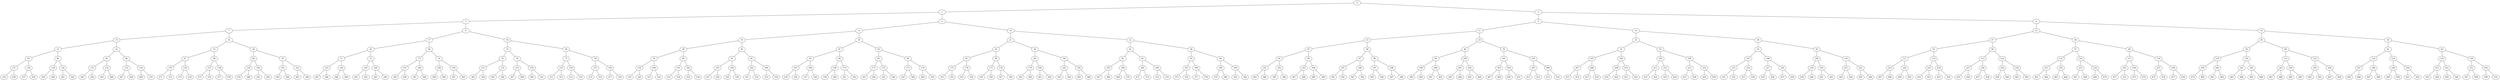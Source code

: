 graph G {
0;
1;
2;
3;
4;
5;
6;
7;
8;
9;
10;
11;
12;
13;
14;
15;
16;
17;
18;
19;
20;
21;
22;
23;
24;
25;
26;
27;
28;
29;
30;
31;
32;
33;
34;
35;
36;
37;
38;
39;
40;
41;
42;
43;
44;
45;
46;
47;
48;
49;
50;
51;
52;
53;
54;
55;
56;
57;
58;
59;
60;
61;
62;
63;
64;
65;
66;
67;
68;
69;
70;
71;
72;
73;
74;
75;
76;
77;
78;
79;
80;
81;
82;
83;
84;
85;
86;
87;
88;
89;
90;
91;
92;
93;
94;
95;
96;
97;
98;
99;
100;
101;
102;
103;
104;
105;
106;
107;
108;
109;
110;
111;
112;
113;
114;
115;
116;
117;
118;
119;
120;
121;
122;
123;
124;
125;
126;
127;
128;
129;
130;
131;
132;
133;
134;
135;
136;
137;
138;
139;
140;
141;
142;
143;
144;
145;
146;
147;
148;
149;
150;
151;
152;
153;
154;
155;
156;
157;
158;
159;
160;
161;
162;
163;
164;
165;
166;
167;
168;
169;
170;
171;
172;
173;
174;
175;
176;
177;
178;
179;
180;
181;
182;
183;
184;
185;
186;
187;
188;
189;
190;
191;
192;
193;
194;
195;
196;
197;
198;
199;
200;
201;
202;
203;
204;
205;
206;
207;
208;
209;
210;
211;
212;
213;
214;
215;
216;
217;
218;
219;
220;
221;
222;
223;
224;
225;
226;
227;
228;
229;
230;
231;
232;
233;
234;
235;
236;
237;
238;
239;
240;
241;
242;
243;
244;
245;
246;
247;
248;
249;
250;
251;
252;
253;
254;
255;
256;
257;
258;
259;
260;
261;
262;
263;
264;
265;
266;
267;
268;
269;
270;
271;
272;
273;
274;
275;
276;
277;
278;
279;
280;
281;
282;
283;
284;
285;
286;
287;
288;
289;
290;
291;
292;
293;
294;
295;
296;
297;
298;
299;
300;
301;
302;
303;
304;
305;
306;
307;
308;
309;
310;
311;
312;
313;
314;
315;
316;
317;
318;
319;
320;
321;
322;
323;
324;
325;
326;
327;
328;
329;
330;
331;
332;
333;
334;
335;
336;
337;
338;
339;
340;
341;
342;
343;
344;
345;
346;
347;
348;
349;
350;
351;
352;
353;
354;
355;
356;
357;
358;
359;
360;
361;
362;
363;
364;
365;
366;
367;
368;
369;
370;
371;
372;
373;
374;
375;
376;
377;
378;
379;
380;
381;
382;
383;
384;
385;
386;
387;
388;
389;
390;
391;
392;
393;
394;
395;
396;
397;
398;
399;
400;
401;
402;
403;
404;
405;
406;
407;
408;
409;
410;
411;
412;
413;
414;
415;
416;
417;
418;
419;
420;
421;
422;
423;
424;
425;
426;
427;
428;
429;
430;
431;
432;
433;
434;
435;
436;
437;
438;
439;
440;
441;
442;
443;
444;
445;
446;
447;
448;
449;
450;
451;
452;
453;
454;
455;
456;
457;
458;
459;
460;
461;
462;
463;
464;
465;
466;
467;
468;
469;
470;
471;
472;
473;
474;
475;
476;
477;
478;
479;
480;
481;
482;
483;
484;
485;
486;
487;
488;
489;
490;
491;
492;
493;
494;
495;
496;
497;
498;
499;
500;
501;
502;
503;
504;
505;
506;
507;
508;
509;
510;
0--1 ;
0--2 ;
1--3 ;
1--4 ;
2--5 ;
2--6 ;
3--7 ;
3--8 ;
4--9 ;
4--10 ;
5--11 ;
5--12 ;
6--13 ;
6--14 ;
7--15 ;
7--16 ;
8--17 ;
8--18 ;
9--19 ;
9--20 ;
10--21 ;
10--22 ;
11--23 ;
11--24 ;
12--25 ;
12--26 ;
13--27 ;
13--28 ;
14--29 ;
14--30 ;
15--31 ;
15--32 ;
16--33 ;
16--34 ;
17--35 ;
17--36 ;
18--37 ;
18--38 ;
19--39 ;
19--40 ;
20--41 ;
20--42 ;
21--43 ;
21--44 ;
22--45 ;
22--46 ;
23--47 ;
23--48 ;
24--49 ;
24--50 ;
25--51 ;
25--52 ;
26--53 ;
26--54 ;
27--55 ;
27--56 ;
28--57 ;
28--58 ;
29--59 ;
29--60 ;
30--61 ;
30--62 ;
31--63 ;
31--64 ;
32--65 ;
32--66 ;
33--67 ;
33--68 ;
34--69 ;
34--70 ;
35--71 ;
35--72 ;
36--73 ;
36--74 ;
37--75 ;
37--76 ;
38--77 ;
38--78 ;
39--79 ;
39--80 ;
40--81 ;
40--82 ;
41--83 ;
41--84 ;
42--85 ;
42--86 ;
43--87 ;
43--88 ;
44--89 ;
44--90 ;
45--91 ;
45--92 ;
46--93 ;
46--94 ;
47--95 ;
47--96 ;
48--97 ;
48--98 ;
49--99 ;
49--100 ;
50--101 ;
50--102 ;
51--103 ;
51--104 ;
52--105 ;
52--106 ;
53--107 ;
53--108 ;
54--109 ;
54--110 ;
55--111 ;
55--112 ;
56--113 ;
56--114 ;
57--115 ;
57--116 ;
58--117 ;
58--118 ;
59--119 ;
59--120 ;
60--121 ;
60--122 ;
61--123 ;
61--124 ;
62--125 ;
62--126 ;
63--127 ;
63--128 ;
64--129 ;
64--130 ;
65--131 ;
65--132 ;
66--133 ;
66--134 ;
67--135 ;
67--136 ;
68--137 ;
68--138 ;
69--139 ;
69--140 ;
70--141 ;
70--142 ;
71--143 ;
71--144 ;
72--145 ;
72--146 ;
73--147 ;
73--148 ;
74--149 ;
74--150 ;
75--151 ;
75--152 ;
76--153 ;
76--154 ;
77--155 ;
77--156 ;
78--157 ;
78--158 ;
79--159 ;
79--160 ;
80--161 ;
80--162 ;
81--163 ;
81--164 ;
82--165 ;
82--166 ;
83--167 ;
83--168 ;
84--169 ;
84--170 ;
85--171 ;
85--172 ;
86--173 ;
86--174 ;
87--175 ;
87--176 ;
88--177 ;
88--178 ;
89--179 ;
89--180 ;
90--181 ;
90--182 ;
91--183 ;
91--184 ;
92--185 ;
92--186 ;
93--187 ;
93--188 ;
94--189 ;
94--190 ;
95--191 ;
95--192 ;
96--193 ;
96--194 ;
97--195 ;
97--196 ;
98--197 ;
98--198 ;
99--199 ;
99--200 ;
100--201 ;
100--202 ;
101--203 ;
101--204 ;
102--205 ;
102--206 ;
103--207 ;
103--208 ;
104--209 ;
104--210 ;
105--211 ;
105--212 ;
106--213 ;
106--214 ;
107--215 ;
107--216 ;
108--217 ;
108--218 ;
109--219 ;
109--220 ;
110--221 ;
110--222 ;
111--223 ;
111--224 ;
112--225 ;
112--226 ;
113--227 ;
113--228 ;
114--229 ;
114--230 ;
115--231 ;
115--232 ;
116--233 ;
116--234 ;
117--235 ;
117--236 ;
118--237 ;
118--238 ;
119--239 ;
119--240 ;
120--241 ;
120--242 ;
121--243 ;
121--244 ;
122--245 ;
122--246 ;
123--247 ;
123--248 ;
124--249 ;
124--250 ;
125--251 ;
125--252 ;
126--253 ;
126--254 ;
127--255 ;
127--256 ;
128--257 ;
128--258 ;
129--259 ;
129--260 ;
130--261 ;
130--262 ;
131--263 ;
131--264 ;
132--265 ;
132--266 ;
133--267 ;
133--268 ;
134--269 ;
134--270 ;
135--271 ;
135--272 ;
136--273 ;
136--274 ;
137--275 ;
137--276 ;
138--277 ;
138--278 ;
139--279 ;
139--280 ;
140--281 ;
140--282 ;
141--283 ;
141--284 ;
142--285 ;
142--286 ;
143--287 ;
143--288 ;
144--289 ;
144--290 ;
145--291 ;
145--292 ;
146--293 ;
146--294 ;
147--295 ;
147--296 ;
148--297 ;
148--298 ;
149--299 ;
149--300 ;
150--301 ;
150--302 ;
151--303 ;
151--304 ;
152--305 ;
152--306 ;
153--307 ;
153--308 ;
154--309 ;
154--310 ;
155--311 ;
155--312 ;
156--313 ;
156--314 ;
157--315 ;
157--316 ;
158--317 ;
158--318 ;
159--319 ;
159--320 ;
160--321 ;
160--322 ;
161--323 ;
161--324 ;
162--325 ;
162--326 ;
163--327 ;
163--328 ;
164--329 ;
164--330 ;
165--331 ;
165--332 ;
166--333 ;
166--334 ;
167--335 ;
167--336 ;
168--337 ;
168--338 ;
169--339 ;
169--340 ;
170--341 ;
170--342 ;
171--343 ;
171--344 ;
172--345 ;
172--346 ;
173--347 ;
173--348 ;
174--349 ;
174--350 ;
175--351 ;
175--352 ;
176--353 ;
176--354 ;
177--355 ;
177--356 ;
178--357 ;
178--358 ;
179--359 ;
179--360 ;
180--361 ;
180--362 ;
181--363 ;
181--364 ;
182--365 ;
182--366 ;
183--367 ;
183--368 ;
184--369 ;
184--370 ;
185--371 ;
185--372 ;
186--373 ;
186--374 ;
187--375 ;
187--376 ;
188--377 ;
188--378 ;
189--379 ;
189--380 ;
190--381 ;
190--382 ;
191--383 ;
191--384 ;
192--385 ;
192--386 ;
193--387 ;
193--388 ;
194--389 ;
194--390 ;
195--391 ;
195--392 ;
196--393 ;
196--394 ;
197--395 ;
197--396 ;
198--397 ;
198--398 ;
199--399 ;
199--400 ;
200--401 ;
200--402 ;
201--403 ;
201--404 ;
202--405 ;
202--406 ;
203--407 ;
203--408 ;
204--409 ;
204--410 ;
205--411 ;
205--412 ;
206--413 ;
206--414 ;
207--415 ;
207--416 ;
208--417 ;
208--418 ;
209--419 ;
209--420 ;
210--421 ;
210--422 ;
211--423 ;
211--424 ;
212--425 ;
212--426 ;
213--427 ;
213--428 ;
214--429 ;
214--430 ;
215--431 ;
215--432 ;
216--433 ;
216--434 ;
217--435 ;
217--436 ;
218--437 ;
218--438 ;
219--439 ;
219--440 ;
220--441 ;
220--442 ;
221--443 ;
221--444 ;
222--445 ;
222--446 ;
223--447 ;
223--448 ;
224--449 ;
224--450 ;
225--451 ;
225--452 ;
226--453 ;
226--454 ;
227--455 ;
227--456 ;
228--457 ;
228--458 ;
229--459 ;
229--460 ;
230--461 ;
230--462 ;
231--463 ;
231--464 ;
232--465 ;
232--466 ;
233--467 ;
233--468 ;
234--469 ;
234--470 ;
235--471 ;
235--472 ;
236--473 ;
236--474 ;
237--475 ;
237--476 ;
238--477 ;
238--478 ;
239--479 ;
239--480 ;
240--481 ;
240--482 ;
241--483 ;
241--484 ;
242--485 ;
242--486 ;
243--487 ;
243--488 ;
244--489 ;
244--490 ;
245--491 ;
245--492 ;
246--493 ;
246--494 ;
247--495 ;
247--496 ;
248--497 ;
248--498 ;
249--499 ;
249--500 ;
250--501 ;
250--502 ;
251--503 ;
251--504 ;
252--505 ;
252--506 ;
253--507 ;
253--508 ;
254--509 ;
254--510 ;
}
